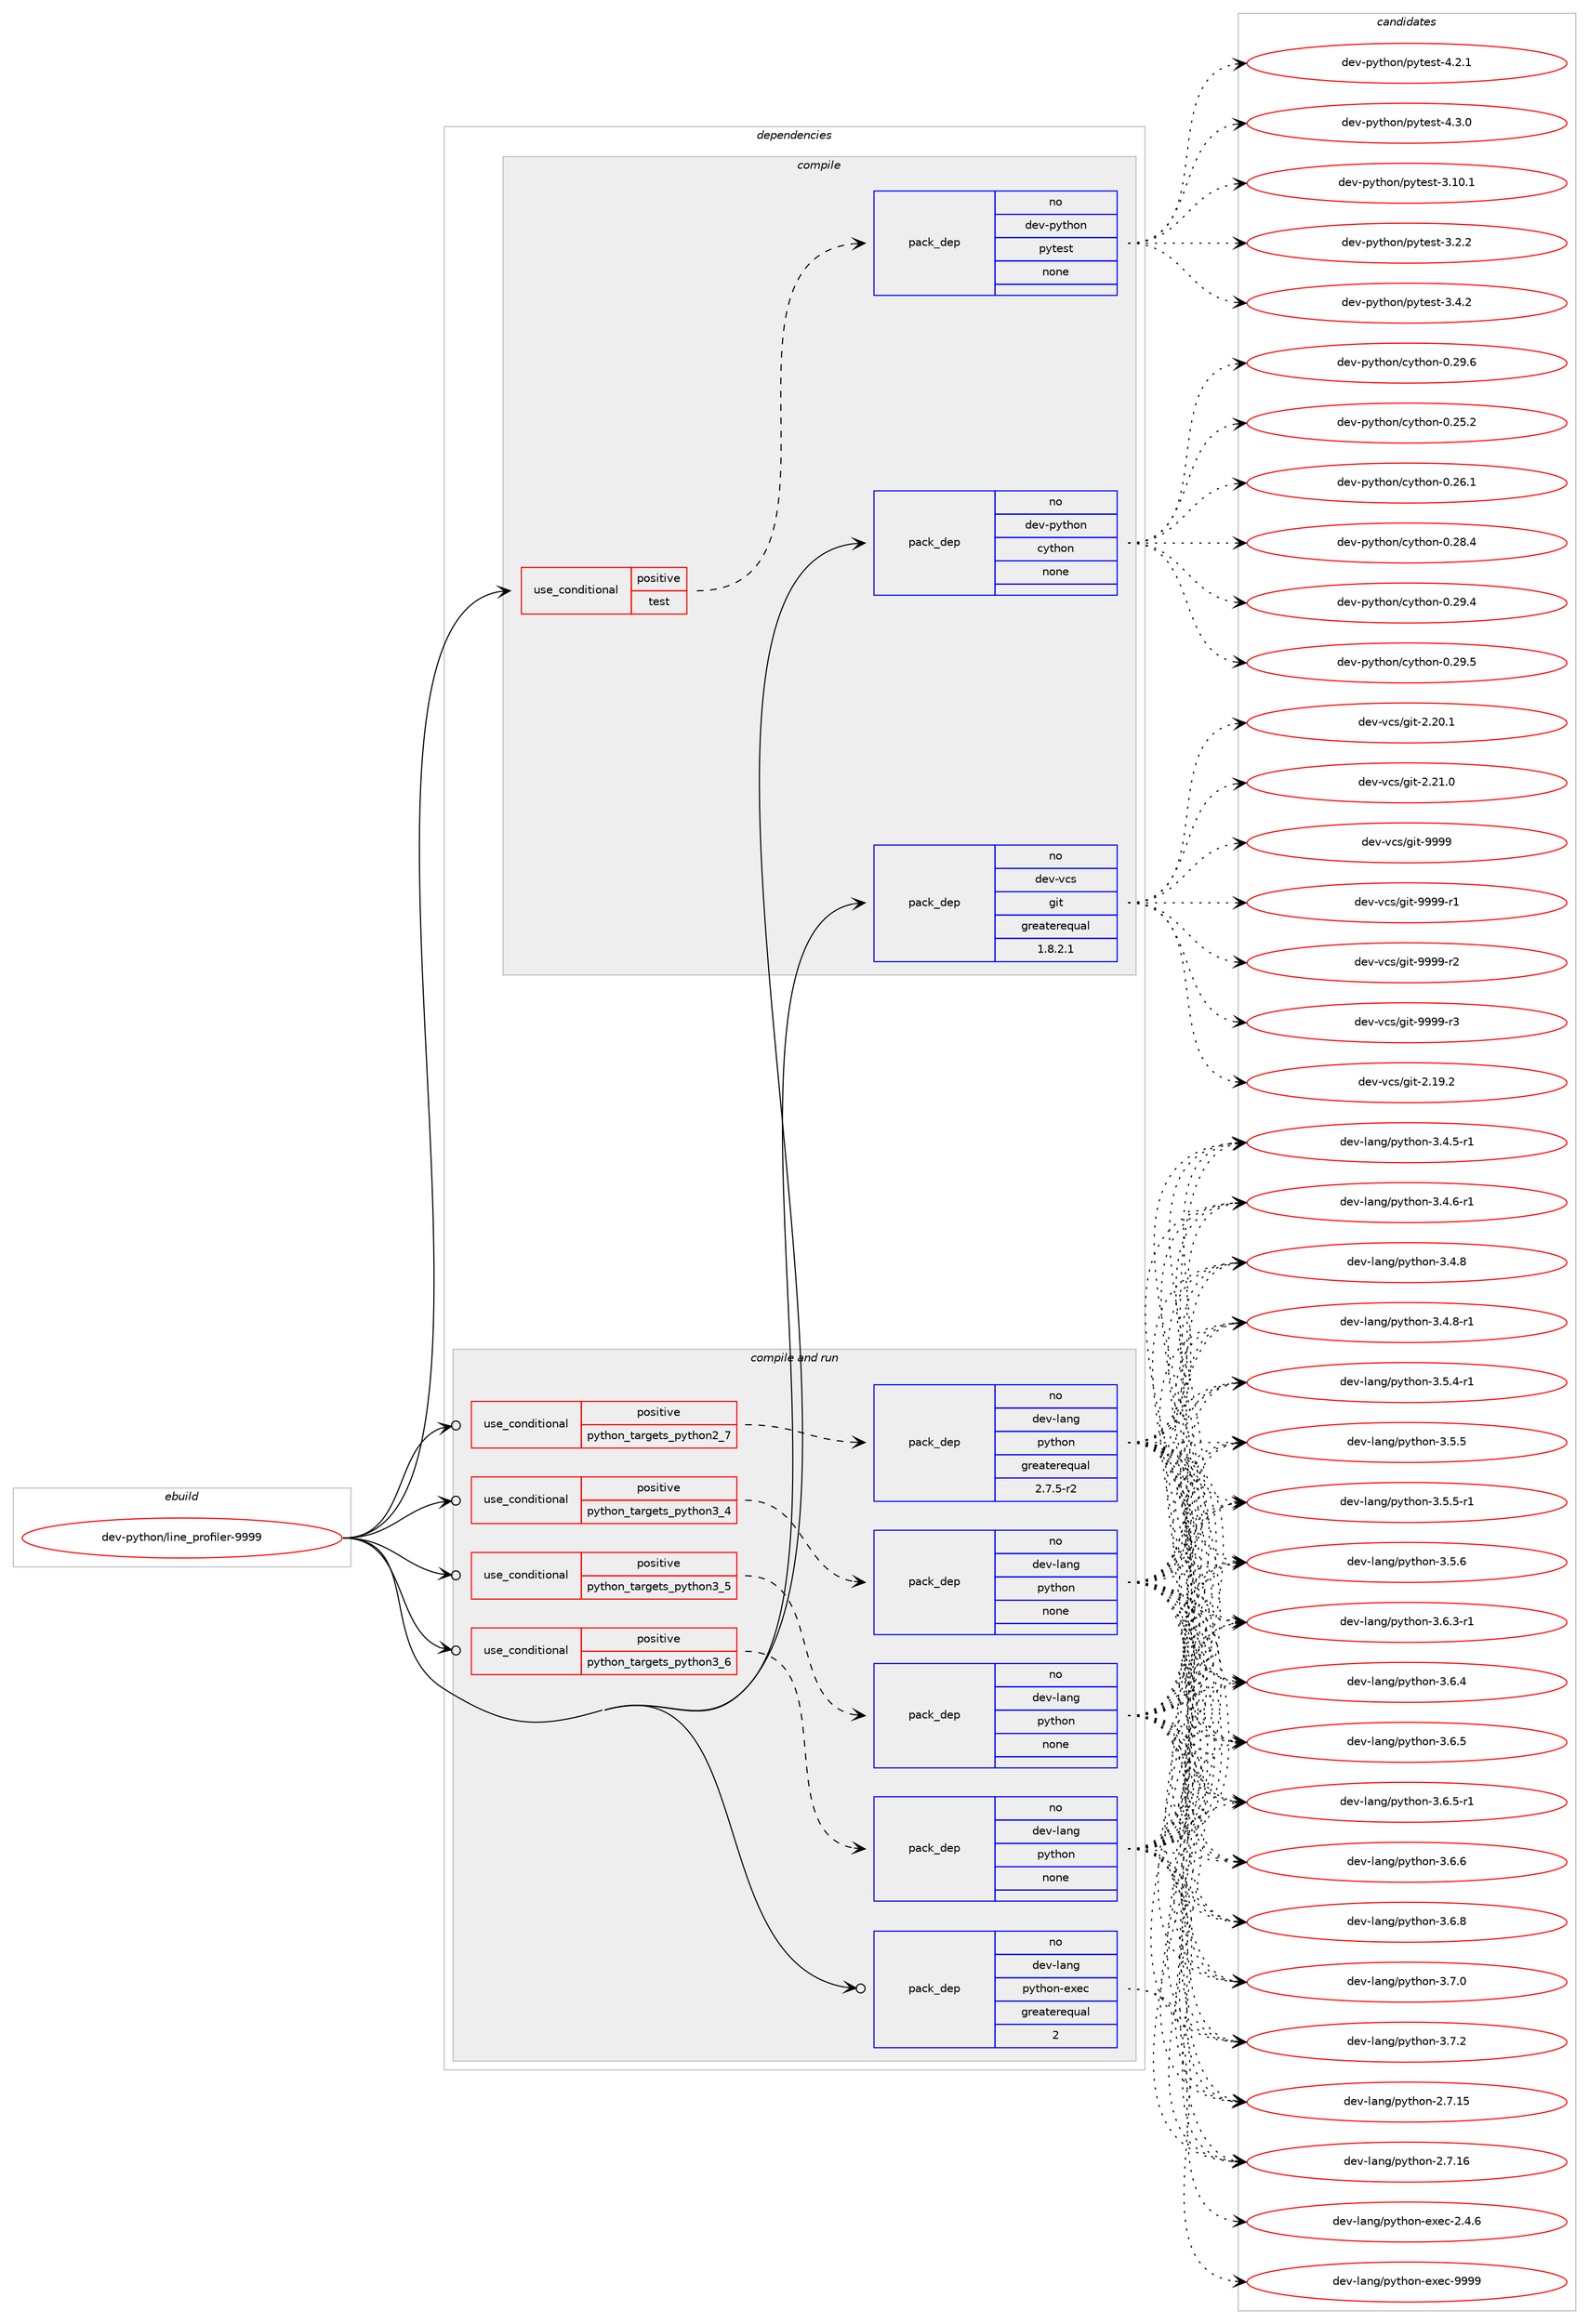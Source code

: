 digraph prolog {

# *************
# Graph options
# *************

newrank=true;
concentrate=true;
compound=true;
graph [rankdir=LR,fontname=Helvetica,fontsize=10,ranksep=1.5];#, ranksep=2.5, nodesep=0.2];
edge  [arrowhead=vee];
node  [fontname=Helvetica,fontsize=10];

# **********
# The ebuild
# **********

subgraph cluster_leftcol {
color=gray;
rank=same;
label=<<i>ebuild</i>>;
id [label="dev-python/line_profiler-9999", color=red, width=4, href="../dev-python/line_profiler-9999.svg"];
}

# ****************
# The dependencies
# ****************

subgraph cluster_midcol {
color=gray;
label=<<i>dependencies</i>>;
subgraph cluster_compile {
fillcolor="#eeeeee";
style=filled;
label=<<i>compile</i>>;
subgraph cond376909 {
dependency1417216 [label=<<TABLE BORDER="0" CELLBORDER="1" CELLSPACING="0" CELLPADDING="4"><TR><TD ROWSPAN="3" CELLPADDING="10">use_conditional</TD></TR><TR><TD>positive</TD></TR><TR><TD>test</TD></TR></TABLE>>, shape=none, color=red];
subgraph pack1017034 {
dependency1417217 [label=<<TABLE BORDER="0" CELLBORDER="1" CELLSPACING="0" CELLPADDING="4" WIDTH="220"><TR><TD ROWSPAN="6" CELLPADDING="30">pack_dep</TD></TR><TR><TD WIDTH="110">no</TD></TR><TR><TD>dev-python</TD></TR><TR><TD>pytest</TD></TR><TR><TD>none</TD></TR><TR><TD></TD></TR></TABLE>>, shape=none, color=blue];
}
dependency1417216:e -> dependency1417217:w [weight=20,style="dashed",arrowhead="vee"];
}
id:e -> dependency1417216:w [weight=20,style="solid",arrowhead="vee"];
subgraph pack1017035 {
dependency1417218 [label=<<TABLE BORDER="0" CELLBORDER="1" CELLSPACING="0" CELLPADDING="4" WIDTH="220"><TR><TD ROWSPAN="6" CELLPADDING="30">pack_dep</TD></TR><TR><TD WIDTH="110">no</TD></TR><TR><TD>dev-python</TD></TR><TR><TD>cython</TD></TR><TR><TD>none</TD></TR><TR><TD></TD></TR></TABLE>>, shape=none, color=blue];
}
id:e -> dependency1417218:w [weight=20,style="solid",arrowhead="vee"];
subgraph pack1017036 {
dependency1417219 [label=<<TABLE BORDER="0" CELLBORDER="1" CELLSPACING="0" CELLPADDING="4" WIDTH="220"><TR><TD ROWSPAN="6" CELLPADDING="30">pack_dep</TD></TR><TR><TD WIDTH="110">no</TD></TR><TR><TD>dev-vcs</TD></TR><TR><TD>git</TD></TR><TR><TD>greaterequal</TD></TR><TR><TD>1.8.2.1</TD></TR></TABLE>>, shape=none, color=blue];
}
id:e -> dependency1417219:w [weight=20,style="solid",arrowhead="vee"];
}
subgraph cluster_compileandrun {
fillcolor="#eeeeee";
style=filled;
label=<<i>compile and run</i>>;
subgraph cond376910 {
dependency1417220 [label=<<TABLE BORDER="0" CELLBORDER="1" CELLSPACING="0" CELLPADDING="4"><TR><TD ROWSPAN="3" CELLPADDING="10">use_conditional</TD></TR><TR><TD>positive</TD></TR><TR><TD>python_targets_python2_7</TD></TR></TABLE>>, shape=none, color=red];
subgraph pack1017037 {
dependency1417221 [label=<<TABLE BORDER="0" CELLBORDER="1" CELLSPACING="0" CELLPADDING="4" WIDTH="220"><TR><TD ROWSPAN="6" CELLPADDING="30">pack_dep</TD></TR><TR><TD WIDTH="110">no</TD></TR><TR><TD>dev-lang</TD></TR><TR><TD>python</TD></TR><TR><TD>greaterequal</TD></TR><TR><TD>2.7.5-r2</TD></TR></TABLE>>, shape=none, color=blue];
}
dependency1417220:e -> dependency1417221:w [weight=20,style="dashed",arrowhead="vee"];
}
id:e -> dependency1417220:w [weight=20,style="solid",arrowhead="odotvee"];
subgraph cond376911 {
dependency1417222 [label=<<TABLE BORDER="0" CELLBORDER="1" CELLSPACING="0" CELLPADDING="4"><TR><TD ROWSPAN="3" CELLPADDING="10">use_conditional</TD></TR><TR><TD>positive</TD></TR><TR><TD>python_targets_python3_4</TD></TR></TABLE>>, shape=none, color=red];
subgraph pack1017038 {
dependency1417223 [label=<<TABLE BORDER="0" CELLBORDER="1" CELLSPACING="0" CELLPADDING="4" WIDTH="220"><TR><TD ROWSPAN="6" CELLPADDING="30">pack_dep</TD></TR><TR><TD WIDTH="110">no</TD></TR><TR><TD>dev-lang</TD></TR><TR><TD>python</TD></TR><TR><TD>none</TD></TR><TR><TD></TD></TR></TABLE>>, shape=none, color=blue];
}
dependency1417222:e -> dependency1417223:w [weight=20,style="dashed",arrowhead="vee"];
}
id:e -> dependency1417222:w [weight=20,style="solid",arrowhead="odotvee"];
subgraph cond376912 {
dependency1417224 [label=<<TABLE BORDER="0" CELLBORDER="1" CELLSPACING="0" CELLPADDING="4"><TR><TD ROWSPAN="3" CELLPADDING="10">use_conditional</TD></TR><TR><TD>positive</TD></TR><TR><TD>python_targets_python3_5</TD></TR></TABLE>>, shape=none, color=red];
subgraph pack1017039 {
dependency1417225 [label=<<TABLE BORDER="0" CELLBORDER="1" CELLSPACING="0" CELLPADDING="4" WIDTH="220"><TR><TD ROWSPAN="6" CELLPADDING="30">pack_dep</TD></TR><TR><TD WIDTH="110">no</TD></TR><TR><TD>dev-lang</TD></TR><TR><TD>python</TD></TR><TR><TD>none</TD></TR><TR><TD></TD></TR></TABLE>>, shape=none, color=blue];
}
dependency1417224:e -> dependency1417225:w [weight=20,style="dashed",arrowhead="vee"];
}
id:e -> dependency1417224:w [weight=20,style="solid",arrowhead="odotvee"];
subgraph cond376913 {
dependency1417226 [label=<<TABLE BORDER="0" CELLBORDER="1" CELLSPACING="0" CELLPADDING="4"><TR><TD ROWSPAN="3" CELLPADDING="10">use_conditional</TD></TR><TR><TD>positive</TD></TR><TR><TD>python_targets_python3_6</TD></TR></TABLE>>, shape=none, color=red];
subgraph pack1017040 {
dependency1417227 [label=<<TABLE BORDER="0" CELLBORDER="1" CELLSPACING="0" CELLPADDING="4" WIDTH="220"><TR><TD ROWSPAN="6" CELLPADDING="30">pack_dep</TD></TR><TR><TD WIDTH="110">no</TD></TR><TR><TD>dev-lang</TD></TR><TR><TD>python</TD></TR><TR><TD>none</TD></TR><TR><TD></TD></TR></TABLE>>, shape=none, color=blue];
}
dependency1417226:e -> dependency1417227:w [weight=20,style="dashed",arrowhead="vee"];
}
id:e -> dependency1417226:w [weight=20,style="solid",arrowhead="odotvee"];
subgraph pack1017041 {
dependency1417228 [label=<<TABLE BORDER="0" CELLBORDER="1" CELLSPACING="0" CELLPADDING="4" WIDTH="220"><TR><TD ROWSPAN="6" CELLPADDING="30">pack_dep</TD></TR><TR><TD WIDTH="110">no</TD></TR><TR><TD>dev-lang</TD></TR><TR><TD>python-exec</TD></TR><TR><TD>greaterequal</TD></TR><TR><TD>2</TD></TR></TABLE>>, shape=none, color=blue];
}
id:e -> dependency1417228:w [weight=20,style="solid",arrowhead="odotvee"];
}
subgraph cluster_run {
fillcolor="#eeeeee";
style=filled;
label=<<i>run</i>>;
}
}

# **************
# The candidates
# **************

subgraph cluster_choices {
rank=same;
color=gray;
label=<<i>candidates</i>>;

subgraph choice1017034 {
color=black;
nodesep=1;
choice100101118451121211161041111104711212111610111511645514649484649 [label="dev-python/pytest-3.10.1", color=red, width=4,href="../dev-python/pytest-3.10.1.svg"];
choice1001011184511212111610411111047112121116101115116455146504650 [label="dev-python/pytest-3.2.2", color=red, width=4,href="../dev-python/pytest-3.2.2.svg"];
choice1001011184511212111610411111047112121116101115116455146524650 [label="dev-python/pytest-3.4.2", color=red, width=4,href="../dev-python/pytest-3.4.2.svg"];
choice1001011184511212111610411111047112121116101115116455246504649 [label="dev-python/pytest-4.2.1", color=red, width=4,href="../dev-python/pytest-4.2.1.svg"];
choice1001011184511212111610411111047112121116101115116455246514648 [label="dev-python/pytest-4.3.0", color=red, width=4,href="../dev-python/pytest-4.3.0.svg"];
dependency1417217:e -> choice100101118451121211161041111104711212111610111511645514649484649:w [style=dotted,weight="100"];
dependency1417217:e -> choice1001011184511212111610411111047112121116101115116455146504650:w [style=dotted,weight="100"];
dependency1417217:e -> choice1001011184511212111610411111047112121116101115116455146524650:w [style=dotted,weight="100"];
dependency1417217:e -> choice1001011184511212111610411111047112121116101115116455246504649:w [style=dotted,weight="100"];
dependency1417217:e -> choice1001011184511212111610411111047112121116101115116455246514648:w [style=dotted,weight="100"];
}
subgraph choice1017035 {
color=black;
nodesep=1;
choice10010111845112121116104111110479912111610411111045484650534650 [label="dev-python/cython-0.25.2", color=red, width=4,href="../dev-python/cython-0.25.2.svg"];
choice10010111845112121116104111110479912111610411111045484650544649 [label="dev-python/cython-0.26.1", color=red, width=4,href="../dev-python/cython-0.26.1.svg"];
choice10010111845112121116104111110479912111610411111045484650564652 [label="dev-python/cython-0.28.4", color=red, width=4,href="../dev-python/cython-0.28.4.svg"];
choice10010111845112121116104111110479912111610411111045484650574652 [label="dev-python/cython-0.29.4", color=red, width=4,href="../dev-python/cython-0.29.4.svg"];
choice10010111845112121116104111110479912111610411111045484650574653 [label="dev-python/cython-0.29.5", color=red, width=4,href="../dev-python/cython-0.29.5.svg"];
choice10010111845112121116104111110479912111610411111045484650574654 [label="dev-python/cython-0.29.6", color=red, width=4,href="../dev-python/cython-0.29.6.svg"];
dependency1417218:e -> choice10010111845112121116104111110479912111610411111045484650534650:w [style=dotted,weight="100"];
dependency1417218:e -> choice10010111845112121116104111110479912111610411111045484650544649:w [style=dotted,weight="100"];
dependency1417218:e -> choice10010111845112121116104111110479912111610411111045484650564652:w [style=dotted,weight="100"];
dependency1417218:e -> choice10010111845112121116104111110479912111610411111045484650574652:w [style=dotted,weight="100"];
dependency1417218:e -> choice10010111845112121116104111110479912111610411111045484650574653:w [style=dotted,weight="100"];
dependency1417218:e -> choice10010111845112121116104111110479912111610411111045484650574654:w [style=dotted,weight="100"];
}
subgraph choice1017036 {
color=black;
nodesep=1;
choice10010111845118991154710310511645504649574650 [label="dev-vcs/git-2.19.2", color=red, width=4,href="../dev-vcs/git-2.19.2.svg"];
choice10010111845118991154710310511645504650484649 [label="dev-vcs/git-2.20.1", color=red, width=4,href="../dev-vcs/git-2.20.1.svg"];
choice10010111845118991154710310511645504650494648 [label="dev-vcs/git-2.21.0", color=red, width=4,href="../dev-vcs/git-2.21.0.svg"];
choice1001011184511899115471031051164557575757 [label="dev-vcs/git-9999", color=red, width=4,href="../dev-vcs/git-9999.svg"];
choice10010111845118991154710310511645575757574511449 [label="dev-vcs/git-9999-r1", color=red, width=4,href="../dev-vcs/git-9999-r1.svg"];
choice10010111845118991154710310511645575757574511450 [label="dev-vcs/git-9999-r2", color=red, width=4,href="../dev-vcs/git-9999-r2.svg"];
choice10010111845118991154710310511645575757574511451 [label="dev-vcs/git-9999-r3", color=red, width=4,href="../dev-vcs/git-9999-r3.svg"];
dependency1417219:e -> choice10010111845118991154710310511645504649574650:w [style=dotted,weight="100"];
dependency1417219:e -> choice10010111845118991154710310511645504650484649:w [style=dotted,weight="100"];
dependency1417219:e -> choice10010111845118991154710310511645504650494648:w [style=dotted,weight="100"];
dependency1417219:e -> choice1001011184511899115471031051164557575757:w [style=dotted,weight="100"];
dependency1417219:e -> choice10010111845118991154710310511645575757574511449:w [style=dotted,weight="100"];
dependency1417219:e -> choice10010111845118991154710310511645575757574511450:w [style=dotted,weight="100"];
dependency1417219:e -> choice10010111845118991154710310511645575757574511451:w [style=dotted,weight="100"];
}
subgraph choice1017037 {
color=black;
nodesep=1;
choice10010111845108971101034711212111610411111045504655464953 [label="dev-lang/python-2.7.15", color=red, width=4,href="../dev-lang/python-2.7.15.svg"];
choice10010111845108971101034711212111610411111045504655464954 [label="dev-lang/python-2.7.16", color=red, width=4,href="../dev-lang/python-2.7.16.svg"];
choice1001011184510897110103471121211161041111104551465246534511449 [label="dev-lang/python-3.4.5-r1", color=red, width=4,href="../dev-lang/python-3.4.5-r1.svg"];
choice1001011184510897110103471121211161041111104551465246544511449 [label="dev-lang/python-3.4.6-r1", color=red, width=4,href="../dev-lang/python-3.4.6-r1.svg"];
choice100101118451089711010347112121116104111110455146524656 [label="dev-lang/python-3.4.8", color=red, width=4,href="../dev-lang/python-3.4.8.svg"];
choice1001011184510897110103471121211161041111104551465246564511449 [label="dev-lang/python-3.4.8-r1", color=red, width=4,href="../dev-lang/python-3.4.8-r1.svg"];
choice1001011184510897110103471121211161041111104551465346524511449 [label="dev-lang/python-3.5.4-r1", color=red, width=4,href="../dev-lang/python-3.5.4-r1.svg"];
choice100101118451089711010347112121116104111110455146534653 [label="dev-lang/python-3.5.5", color=red, width=4,href="../dev-lang/python-3.5.5.svg"];
choice1001011184510897110103471121211161041111104551465346534511449 [label="dev-lang/python-3.5.5-r1", color=red, width=4,href="../dev-lang/python-3.5.5-r1.svg"];
choice100101118451089711010347112121116104111110455146534654 [label="dev-lang/python-3.5.6", color=red, width=4,href="../dev-lang/python-3.5.6.svg"];
choice1001011184510897110103471121211161041111104551465446514511449 [label="dev-lang/python-3.6.3-r1", color=red, width=4,href="../dev-lang/python-3.6.3-r1.svg"];
choice100101118451089711010347112121116104111110455146544652 [label="dev-lang/python-3.6.4", color=red, width=4,href="../dev-lang/python-3.6.4.svg"];
choice100101118451089711010347112121116104111110455146544653 [label="dev-lang/python-3.6.5", color=red, width=4,href="../dev-lang/python-3.6.5.svg"];
choice1001011184510897110103471121211161041111104551465446534511449 [label="dev-lang/python-3.6.5-r1", color=red, width=4,href="../dev-lang/python-3.6.5-r1.svg"];
choice100101118451089711010347112121116104111110455146544654 [label="dev-lang/python-3.6.6", color=red, width=4,href="../dev-lang/python-3.6.6.svg"];
choice100101118451089711010347112121116104111110455146544656 [label="dev-lang/python-3.6.8", color=red, width=4,href="../dev-lang/python-3.6.8.svg"];
choice100101118451089711010347112121116104111110455146554648 [label="dev-lang/python-3.7.0", color=red, width=4,href="../dev-lang/python-3.7.0.svg"];
choice100101118451089711010347112121116104111110455146554650 [label="dev-lang/python-3.7.2", color=red, width=4,href="../dev-lang/python-3.7.2.svg"];
dependency1417221:e -> choice10010111845108971101034711212111610411111045504655464953:w [style=dotted,weight="100"];
dependency1417221:e -> choice10010111845108971101034711212111610411111045504655464954:w [style=dotted,weight="100"];
dependency1417221:e -> choice1001011184510897110103471121211161041111104551465246534511449:w [style=dotted,weight="100"];
dependency1417221:e -> choice1001011184510897110103471121211161041111104551465246544511449:w [style=dotted,weight="100"];
dependency1417221:e -> choice100101118451089711010347112121116104111110455146524656:w [style=dotted,weight="100"];
dependency1417221:e -> choice1001011184510897110103471121211161041111104551465246564511449:w [style=dotted,weight="100"];
dependency1417221:e -> choice1001011184510897110103471121211161041111104551465346524511449:w [style=dotted,weight="100"];
dependency1417221:e -> choice100101118451089711010347112121116104111110455146534653:w [style=dotted,weight="100"];
dependency1417221:e -> choice1001011184510897110103471121211161041111104551465346534511449:w [style=dotted,weight="100"];
dependency1417221:e -> choice100101118451089711010347112121116104111110455146534654:w [style=dotted,weight="100"];
dependency1417221:e -> choice1001011184510897110103471121211161041111104551465446514511449:w [style=dotted,weight="100"];
dependency1417221:e -> choice100101118451089711010347112121116104111110455146544652:w [style=dotted,weight="100"];
dependency1417221:e -> choice100101118451089711010347112121116104111110455146544653:w [style=dotted,weight="100"];
dependency1417221:e -> choice1001011184510897110103471121211161041111104551465446534511449:w [style=dotted,weight="100"];
dependency1417221:e -> choice100101118451089711010347112121116104111110455146544654:w [style=dotted,weight="100"];
dependency1417221:e -> choice100101118451089711010347112121116104111110455146544656:w [style=dotted,weight="100"];
dependency1417221:e -> choice100101118451089711010347112121116104111110455146554648:w [style=dotted,weight="100"];
dependency1417221:e -> choice100101118451089711010347112121116104111110455146554650:w [style=dotted,weight="100"];
}
subgraph choice1017038 {
color=black;
nodesep=1;
choice10010111845108971101034711212111610411111045504655464953 [label="dev-lang/python-2.7.15", color=red, width=4,href="../dev-lang/python-2.7.15.svg"];
choice10010111845108971101034711212111610411111045504655464954 [label="dev-lang/python-2.7.16", color=red, width=4,href="../dev-lang/python-2.7.16.svg"];
choice1001011184510897110103471121211161041111104551465246534511449 [label="dev-lang/python-3.4.5-r1", color=red, width=4,href="../dev-lang/python-3.4.5-r1.svg"];
choice1001011184510897110103471121211161041111104551465246544511449 [label="dev-lang/python-3.4.6-r1", color=red, width=4,href="../dev-lang/python-3.4.6-r1.svg"];
choice100101118451089711010347112121116104111110455146524656 [label="dev-lang/python-3.4.8", color=red, width=4,href="../dev-lang/python-3.4.8.svg"];
choice1001011184510897110103471121211161041111104551465246564511449 [label="dev-lang/python-3.4.8-r1", color=red, width=4,href="../dev-lang/python-3.4.8-r1.svg"];
choice1001011184510897110103471121211161041111104551465346524511449 [label="dev-lang/python-3.5.4-r1", color=red, width=4,href="../dev-lang/python-3.5.4-r1.svg"];
choice100101118451089711010347112121116104111110455146534653 [label="dev-lang/python-3.5.5", color=red, width=4,href="../dev-lang/python-3.5.5.svg"];
choice1001011184510897110103471121211161041111104551465346534511449 [label="dev-lang/python-3.5.5-r1", color=red, width=4,href="../dev-lang/python-3.5.5-r1.svg"];
choice100101118451089711010347112121116104111110455146534654 [label="dev-lang/python-3.5.6", color=red, width=4,href="../dev-lang/python-3.5.6.svg"];
choice1001011184510897110103471121211161041111104551465446514511449 [label="dev-lang/python-3.6.3-r1", color=red, width=4,href="../dev-lang/python-3.6.3-r1.svg"];
choice100101118451089711010347112121116104111110455146544652 [label="dev-lang/python-3.6.4", color=red, width=4,href="../dev-lang/python-3.6.4.svg"];
choice100101118451089711010347112121116104111110455146544653 [label="dev-lang/python-3.6.5", color=red, width=4,href="../dev-lang/python-3.6.5.svg"];
choice1001011184510897110103471121211161041111104551465446534511449 [label="dev-lang/python-3.6.5-r1", color=red, width=4,href="../dev-lang/python-3.6.5-r1.svg"];
choice100101118451089711010347112121116104111110455146544654 [label="dev-lang/python-3.6.6", color=red, width=4,href="../dev-lang/python-3.6.6.svg"];
choice100101118451089711010347112121116104111110455146544656 [label="dev-lang/python-3.6.8", color=red, width=4,href="../dev-lang/python-3.6.8.svg"];
choice100101118451089711010347112121116104111110455146554648 [label="dev-lang/python-3.7.0", color=red, width=4,href="../dev-lang/python-3.7.0.svg"];
choice100101118451089711010347112121116104111110455146554650 [label="dev-lang/python-3.7.2", color=red, width=4,href="../dev-lang/python-3.7.2.svg"];
dependency1417223:e -> choice10010111845108971101034711212111610411111045504655464953:w [style=dotted,weight="100"];
dependency1417223:e -> choice10010111845108971101034711212111610411111045504655464954:w [style=dotted,weight="100"];
dependency1417223:e -> choice1001011184510897110103471121211161041111104551465246534511449:w [style=dotted,weight="100"];
dependency1417223:e -> choice1001011184510897110103471121211161041111104551465246544511449:w [style=dotted,weight="100"];
dependency1417223:e -> choice100101118451089711010347112121116104111110455146524656:w [style=dotted,weight="100"];
dependency1417223:e -> choice1001011184510897110103471121211161041111104551465246564511449:w [style=dotted,weight="100"];
dependency1417223:e -> choice1001011184510897110103471121211161041111104551465346524511449:w [style=dotted,weight="100"];
dependency1417223:e -> choice100101118451089711010347112121116104111110455146534653:w [style=dotted,weight="100"];
dependency1417223:e -> choice1001011184510897110103471121211161041111104551465346534511449:w [style=dotted,weight="100"];
dependency1417223:e -> choice100101118451089711010347112121116104111110455146534654:w [style=dotted,weight="100"];
dependency1417223:e -> choice1001011184510897110103471121211161041111104551465446514511449:w [style=dotted,weight="100"];
dependency1417223:e -> choice100101118451089711010347112121116104111110455146544652:w [style=dotted,weight="100"];
dependency1417223:e -> choice100101118451089711010347112121116104111110455146544653:w [style=dotted,weight="100"];
dependency1417223:e -> choice1001011184510897110103471121211161041111104551465446534511449:w [style=dotted,weight="100"];
dependency1417223:e -> choice100101118451089711010347112121116104111110455146544654:w [style=dotted,weight="100"];
dependency1417223:e -> choice100101118451089711010347112121116104111110455146544656:w [style=dotted,weight="100"];
dependency1417223:e -> choice100101118451089711010347112121116104111110455146554648:w [style=dotted,weight="100"];
dependency1417223:e -> choice100101118451089711010347112121116104111110455146554650:w [style=dotted,weight="100"];
}
subgraph choice1017039 {
color=black;
nodesep=1;
choice10010111845108971101034711212111610411111045504655464953 [label="dev-lang/python-2.7.15", color=red, width=4,href="../dev-lang/python-2.7.15.svg"];
choice10010111845108971101034711212111610411111045504655464954 [label="dev-lang/python-2.7.16", color=red, width=4,href="../dev-lang/python-2.7.16.svg"];
choice1001011184510897110103471121211161041111104551465246534511449 [label="dev-lang/python-3.4.5-r1", color=red, width=4,href="../dev-lang/python-3.4.5-r1.svg"];
choice1001011184510897110103471121211161041111104551465246544511449 [label="dev-lang/python-3.4.6-r1", color=red, width=4,href="../dev-lang/python-3.4.6-r1.svg"];
choice100101118451089711010347112121116104111110455146524656 [label="dev-lang/python-3.4.8", color=red, width=4,href="../dev-lang/python-3.4.8.svg"];
choice1001011184510897110103471121211161041111104551465246564511449 [label="dev-lang/python-3.4.8-r1", color=red, width=4,href="../dev-lang/python-3.4.8-r1.svg"];
choice1001011184510897110103471121211161041111104551465346524511449 [label="dev-lang/python-3.5.4-r1", color=red, width=4,href="../dev-lang/python-3.5.4-r1.svg"];
choice100101118451089711010347112121116104111110455146534653 [label="dev-lang/python-3.5.5", color=red, width=4,href="../dev-lang/python-3.5.5.svg"];
choice1001011184510897110103471121211161041111104551465346534511449 [label="dev-lang/python-3.5.5-r1", color=red, width=4,href="../dev-lang/python-3.5.5-r1.svg"];
choice100101118451089711010347112121116104111110455146534654 [label="dev-lang/python-3.5.6", color=red, width=4,href="../dev-lang/python-3.5.6.svg"];
choice1001011184510897110103471121211161041111104551465446514511449 [label="dev-lang/python-3.6.3-r1", color=red, width=4,href="../dev-lang/python-3.6.3-r1.svg"];
choice100101118451089711010347112121116104111110455146544652 [label="dev-lang/python-3.6.4", color=red, width=4,href="../dev-lang/python-3.6.4.svg"];
choice100101118451089711010347112121116104111110455146544653 [label="dev-lang/python-3.6.5", color=red, width=4,href="../dev-lang/python-3.6.5.svg"];
choice1001011184510897110103471121211161041111104551465446534511449 [label="dev-lang/python-3.6.5-r1", color=red, width=4,href="../dev-lang/python-3.6.5-r1.svg"];
choice100101118451089711010347112121116104111110455146544654 [label="dev-lang/python-3.6.6", color=red, width=4,href="../dev-lang/python-3.6.6.svg"];
choice100101118451089711010347112121116104111110455146544656 [label="dev-lang/python-3.6.8", color=red, width=4,href="../dev-lang/python-3.6.8.svg"];
choice100101118451089711010347112121116104111110455146554648 [label="dev-lang/python-3.7.0", color=red, width=4,href="../dev-lang/python-3.7.0.svg"];
choice100101118451089711010347112121116104111110455146554650 [label="dev-lang/python-3.7.2", color=red, width=4,href="../dev-lang/python-3.7.2.svg"];
dependency1417225:e -> choice10010111845108971101034711212111610411111045504655464953:w [style=dotted,weight="100"];
dependency1417225:e -> choice10010111845108971101034711212111610411111045504655464954:w [style=dotted,weight="100"];
dependency1417225:e -> choice1001011184510897110103471121211161041111104551465246534511449:w [style=dotted,weight="100"];
dependency1417225:e -> choice1001011184510897110103471121211161041111104551465246544511449:w [style=dotted,weight="100"];
dependency1417225:e -> choice100101118451089711010347112121116104111110455146524656:w [style=dotted,weight="100"];
dependency1417225:e -> choice1001011184510897110103471121211161041111104551465246564511449:w [style=dotted,weight="100"];
dependency1417225:e -> choice1001011184510897110103471121211161041111104551465346524511449:w [style=dotted,weight="100"];
dependency1417225:e -> choice100101118451089711010347112121116104111110455146534653:w [style=dotted,weight="100"];
dependency1417225:e -> choice1001011184510897110103471121211161041111104551465346534511449:w [style=dotted,weight="100"];
dependency1417225:e -> choice100101118451089711010347112121116104111110455146534654:w [style=dotted,weight="100"];
dependency1417225:e -> choice1001011184510897110103471121211161041111104551465446514511449:w [style=dotted,weight="100"];
dependency1417225:e -> choice100101118451089711010347112121116104111110455146544652:w [style=dotted,weight="100"];
dependency1417225:e -> choice100101118451089711010347112121116104111110455146544653:w [style=dotted,weight="100"];
dependency1417225:e -> choice1001011184510897110103471121211161041111104551465446534511449:w [style=dotted,weight="100"];
dependency1417225:e -> choice100101118451089711010347112121116104111110455146544654:w [style=dotted,weight="100"];
dependency1417225:e -> choice100101118451089711010347112121116104111110455146544656:w [style=dotted,weight="100"];
dependency1417225:e -> choice100101118451089711010347112121116104111110455146554648:w [style=dotted,weight="100"];
dependency1417225:e -> choice100101118451089711010347112121116104111110455146554650:w [style=dotted,weight="100"];
}
subgraph choice1017040 {
color=black;
nodesep=1;
choice10010111845108971101034711212111610411111045504655464953 [label="dev-lang/python-2.7.15", color=red, width=4,href="../dev-lang/python-2.7.15.svg"];
choice10010111845108971101034711212111610411111045504655464954 [label="dev-lang/python-2.7.16", color=red, width=4,href="../dev-lang/python-2.7.16.svg"];
choice1001011184510897110103471121211161041111104551465246534511449 [label="dev-lang/python-3.4.5-r1", color=red, width=4,href="../dev-lang/python-3.4.5-r1.svg"];
choice1001011184510897110103471121211161041111104551465246544511449 [label="dev-lang/python-3.4.6-r1", color=red, width=4,href="../dev-lang/python-3.4.6-r1.svg"];
choice100101118451089711010347112121116104111110455146524656 [label="dev-lang/python-3.4.8", color=red, width=4,href="../dev-lang/python-3.4.8.svg"];
choice1001011184510897110103471121211161041111104551465246564511449 [label="dev-lang/python-3.4.8-r1", color=red, width=4,href="../dev-lang/python-3.4.8-r1.svg"];
choice1001011184510897110103471121211161041111104551465346524511449 [label="dev-lang/python-3.5.4-r1", color=red, width=4,href="../dev-lang/python-3.5.4-r1.svg"];
choice100101118451089711010347112121116104111110455146534653 [label="dev-lang/python-3.5.5", color=red, width=4,href="../dev-lang/python-3.5.5.svg"];
choice1001011184510897110103471121211161041111104551465346534511449 [label="dev-lang/python-3.5.5-r1", color=red, width=4,href="../dev-lang/python-3.5.5-r1.svg"];
choice100101118451089711010347112121116104111110455146534654 [label="dev-lang/python-3.5.6", color=red, width=4,href="../dev-lang/python-3.5.6.svg"];
choice1001011184510897110103471121211161041111104551465446514511449 [label="dev-lang/python-3.6.3-r1", color=red, width=4,href="../dev-lang/python-3.6.3-r1.svg"];
choice100101118451089711010347112121116104111110455146544652 [label="dev-lang/python-3.6.4", color=red, width=4,href="../dev-lang/python-3.6.4.svg"];
choice100101118451089711010347112121116104111110455146544653 [label="dev-lang/python-3.6.5", color=red, width=4,href="../dev-lang/python-3.6.5.svg"];
choice1001011184510897110103471121211161041111104551465446534511449 [label="dev-lang/python-3.6.5-r1", color=red, width=4,href="../dev-lang/python-3.6.5-r1.svg"];
choice100101118451089711010347112121116104111110455146544654 [label="dev-lang/python-3.6.6", color=red, width=4,href="../dev-lang/python-3.6.6.svg"];
choice100101118451089711010347112121116104111110455146544656 [label="dev-lang/python-3.6.8", color=red, width=4,href="../dev-lang/python-3.6.8.svg"];
choice100101118451089711010347112121116104111110455146554648 [label="dev-lang/python-3.7.0", color=red, width=4,href="../dev-lang/python-3.7.0.svg"];
choice100101118451089711010347112121116104111110455146554650 [label="dev-lang/python-3.7.2", color=red, width=4,href="../dev-lang/python-3.7.2.svg"];
dependency1417227:e -> choice10010111845108971101034711212111610411111045504655464953:w [style=dotted,weight="100"];
dependency1417227:e -> choice10010111845108971101034711212111610411111045504655464954:w [style=dotted,weight="100"];
dependency1417227:e -> choice1001011184510897110103471121211161041111104551465246534511449:w [style=dotted,weight="100"];
dependency1417227:e -> choice1001011184510897110103471121211161041111104551465246544511449:w [style=dotted,weight="100"];
dependency1417227:e -> choice100101118451089711010347112121116104111110455146524656:w [style=dotted,weight="100"];
dependency1417227:e -> choice1001011184510897110103471121211161041111104551465246564511449:w [style=dotted,weight="100"];
dependency1417227:e -> choice1001011184510897110103471121211161041111104551465346524511449:w [style=dotted,weight="100"];
dependency1417227:e -> choice100101118451089711010347112121116104111110455146534653:w [style=dotted,weight="100"];
dependency1417227:e -> choice1001011184510897110103471121211161041111104551465346534511449:w [style=dotted,weight="100"];
dependency1417227:e -> choice100101118451089711010347112121116104111110455146534654:w [style=dotted,weight="100"];
dependency1417227:e -> choice1001011184510897110103471121211161041111104551465446514511449:w [style=dotted,weight="100"];
dependency1417227:e -> choice100101118451089711010347112121116104111110455146544652:w [style=dotted,weight="100"];
dependency1417227:e -> choice100101118451089711010347112121116104111110455146544653:w [style=dotted,weight="100"];
dependency1417227:e -> choice1001011184510897110103471121211161041111104551465446534511449:w [style=dotted,weight="100"];
dependency1417227:e -> choice100101118451089711010347112121116104111110455146544654:w [style=dotted,weight="100"];
dependency1417227:e -> choice100101118451089711010347112121116104111110455146544656:w [style=dotted,weight="100"];
dependency1417227:e -> choice100101118451089711010347112121116104111110455146554648:w [style=dotted,weight="100"];
dependency1417227:e -> choice100101118451089711010347112121116104111110455146554650:w [style=dotted,weight="100"];
}
subgraph choice1017041 {
color=black;
nodesep=1;
choice1001011184510897110103471121211161041111104510112010199455046524654 [label="dev-lang/python-exec-2.4.6", color=red, width=4,href="../dev-lang/python-exec-2.4.6.svg"];
choice10010111845108971101034711212111610411111045101120101994557575757 [label="dev-lang/python-exec-9999", color=red, width=4,href="../dev-lang/python-exec-9999.svg"];
dependency1417228:e -> choice1001011184510897110103471121211161041111104510112010199455046524654:w [style=dotted,weight="100"];
dependency1417228:e -> choice10010111845108971101034711212111610411111045101120101994557575757:w [style=dotted,weight="100"];
}
}

}
